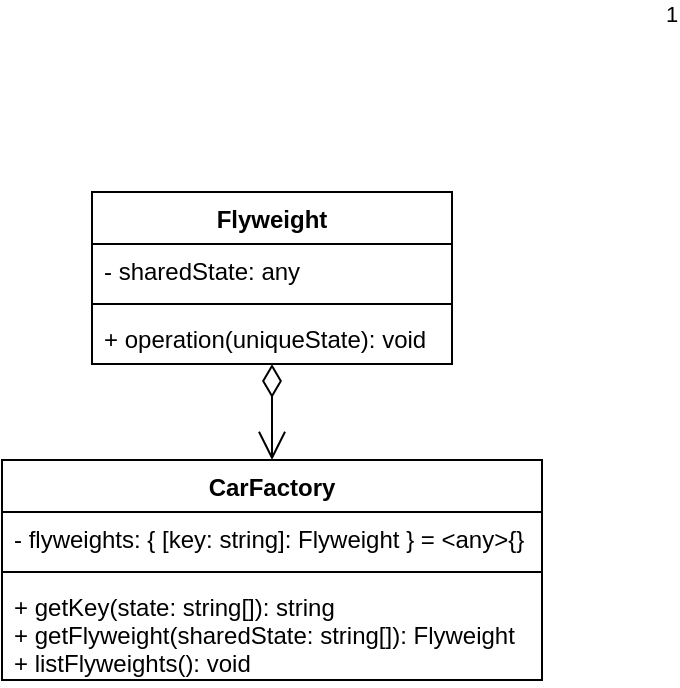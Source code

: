 <mxfile version="20.5.1" type="device"><diagram id="iZ2ThFf-RI_VrnMTB58x" name="Страница 1"><mxGraphModel dx="1117" dy="611" grid="1" gridSize="10" guides="1" tooltips="1" connect="1" arrows="1" fold="1" page="1" pageScale="1" pageWidth="413" pageHeight="291" math="0" shadow="0"><root><mxCell id="0"/><mxCell id="1" parent="0"/><mxCell id="peaqVuchQaDmEKIxtSpm-1" value="Flyweight" style="swimlane;fontStyle=1;align=center;verticalAlign=top;childLayout=stackLayout;horizontal=1;startSize=26;horizontalStack=0;resizeParent=1;resizeParentMax=0;resizeLast=0;collapsible=1;marginBottom=0;" vertex="1" parent="1"><mxGeometry x="105" y="170" width="180" height="86" as="geometry"/></mxCell><mxCell id="peaqVuchQaDmEKIxtSpm-2" value="- sharedState: any" style="text;strokeColor=none;fillColor=none;align=left;verticalAlign=top;spacingLeft=4;spacingRight=4;overflow=hidden;rotatable=0;points=[[0,0.5],[1,0.5]];portConstraint=eastwest;" vertex="1" parent="peaqVuchQaDmEKIxtSpm-1"><mxGeometry y="26" width="180" height="26" as="geometry"/></mxCell><mxCell id="peaqVuchQaDmEKIxtSpm-3" value="" style="line;strokeWidth=1;fillColor=none;align=left;verticalAlign=middle;spacingTop=-1;spacingLeft=3;spacingRight=3;rotatable=0;labelPosition=right;points=[];portConstraint=eastwest;strokeColor=inherit;" vertex="1" parent="peaqVuchQaDmEKIxtSpm-1"><mxGeometry y="52" width="180" height="8" as="geometry"/></mxCell><mxCell id="peaqVuchQaDmEKIxtSpm-4" value="+ operation(uniqueState): void" style="text;strokeColor=none;fillColor=none;align=left;verticalAlign=top;spacingLeft=4;spacingRight=4;overflow=hidden;rotatable=0;points=[[0,0.5],[1,0.5]];portConstraint=eastwest;" vertex="1" parent="peaqVuchQaDmEKIxtSpm-1"><mxGeometry y="60" width="180" height="26" as="geometry"/></mxCell><mxCell id="peaqVuchQaDmEKIxtSpm-5" value="CarFactory" style="swimlane;fontStyle=1;align=center;verticalAlign=top;childLayout=stackLayout;horizontal=1;startSize=26;horizontalStack=0;resizeParent=1;resizeParentMax=0;resizeLast=0;collapsible=1;marginBottom=0;" vertex="1" parent="1"><mxGeometry x="60" y="304" width="270" height="110" as="geometry"/></mxCell><mxCell id="peaqVuchQaDmEKIxtSpm-6" value="- flyweights: { [key: string]: Flyweight } = &lt;any&gt;{}" style="text;strokeColor=none;fillColor=none;align=left;verticalAlign=top;spacingLeft=4;spacingRight=4;overflow=hidden;rotatable=0;points=[[0,0.5],[1,0.5]];portConstraint=eastwest;" vertex="1" parent="peaqVuchQaDmEKIxtSpm-5"><mxGeometry y="26" width="270" height="26" as="geometry"/></mxCell><mxCell id="peaqVuchQaDmEKIxtSpm-7" value="" style="line;strokeWidth=1;fillColor=none;align=left;verticalAlign=middle;spacingTop=-1;spacingLeft=3;spacingRight=3;rotatable=0;labelPosition=right;points=[];portConstraint=eastwest;strokeColor=inherit;" vertex="1" parent="peaqVuchQaDmEKIxtSpm-5"><mxGeometry y="52" width="270" height="8" as="geometry"/></mxCell><mxCell id="peaqVuchQaDmEKIxtSpm-8" value="+ getKey(state: string[]): string&#10;+ getFlyweight(sharedState: string[]): Flyweight&#10;+ listFlyweights(): void&#10;&#10;" style="text;strokeColor=none;fillColor=none;align=left;verticalAlign=top;spacingLeft=4;spacingRight=4;overflow=hidden;rotatable=0;points=[[0,0.5],[1,0.5]];portConstraint=eastwest;" vertex="1" parent="peaqVuchQaDmEKIxtSpm-5"><mxGeometry y="60" width="270" height="50" as="geometry"/></mxCell><mxCell id="peaqVuchQaDmEKIxtSpm-9" value="1" style="endArrow=open;html=1;endSize=12;startArrow=diamondThin;startSize=14;startFill=0;edgeStyle=orthogonalEdgeStyle;align=left;verticalAlign=bottom;rounded=0;exitX=0.5;exitY=1;exitDx=0;exitDy=0;" edge="1" parent="1" source="peaqVuchQaDmEKIxtSpm-1" target="peaqVuchQaDmEKIxtSpm-5"><mxGeometry x="-1" y="256" relative="1" as="geometry"><mxPoint x="195" y="270" as="sourcePoint"/><mxPoint x="40" y="310" as="targetPoint"/><mxPoint x="-61" y="-166" as="offset"/></mxGeometry></mxCell></root></mxGraphModel></diagram></mxfile>